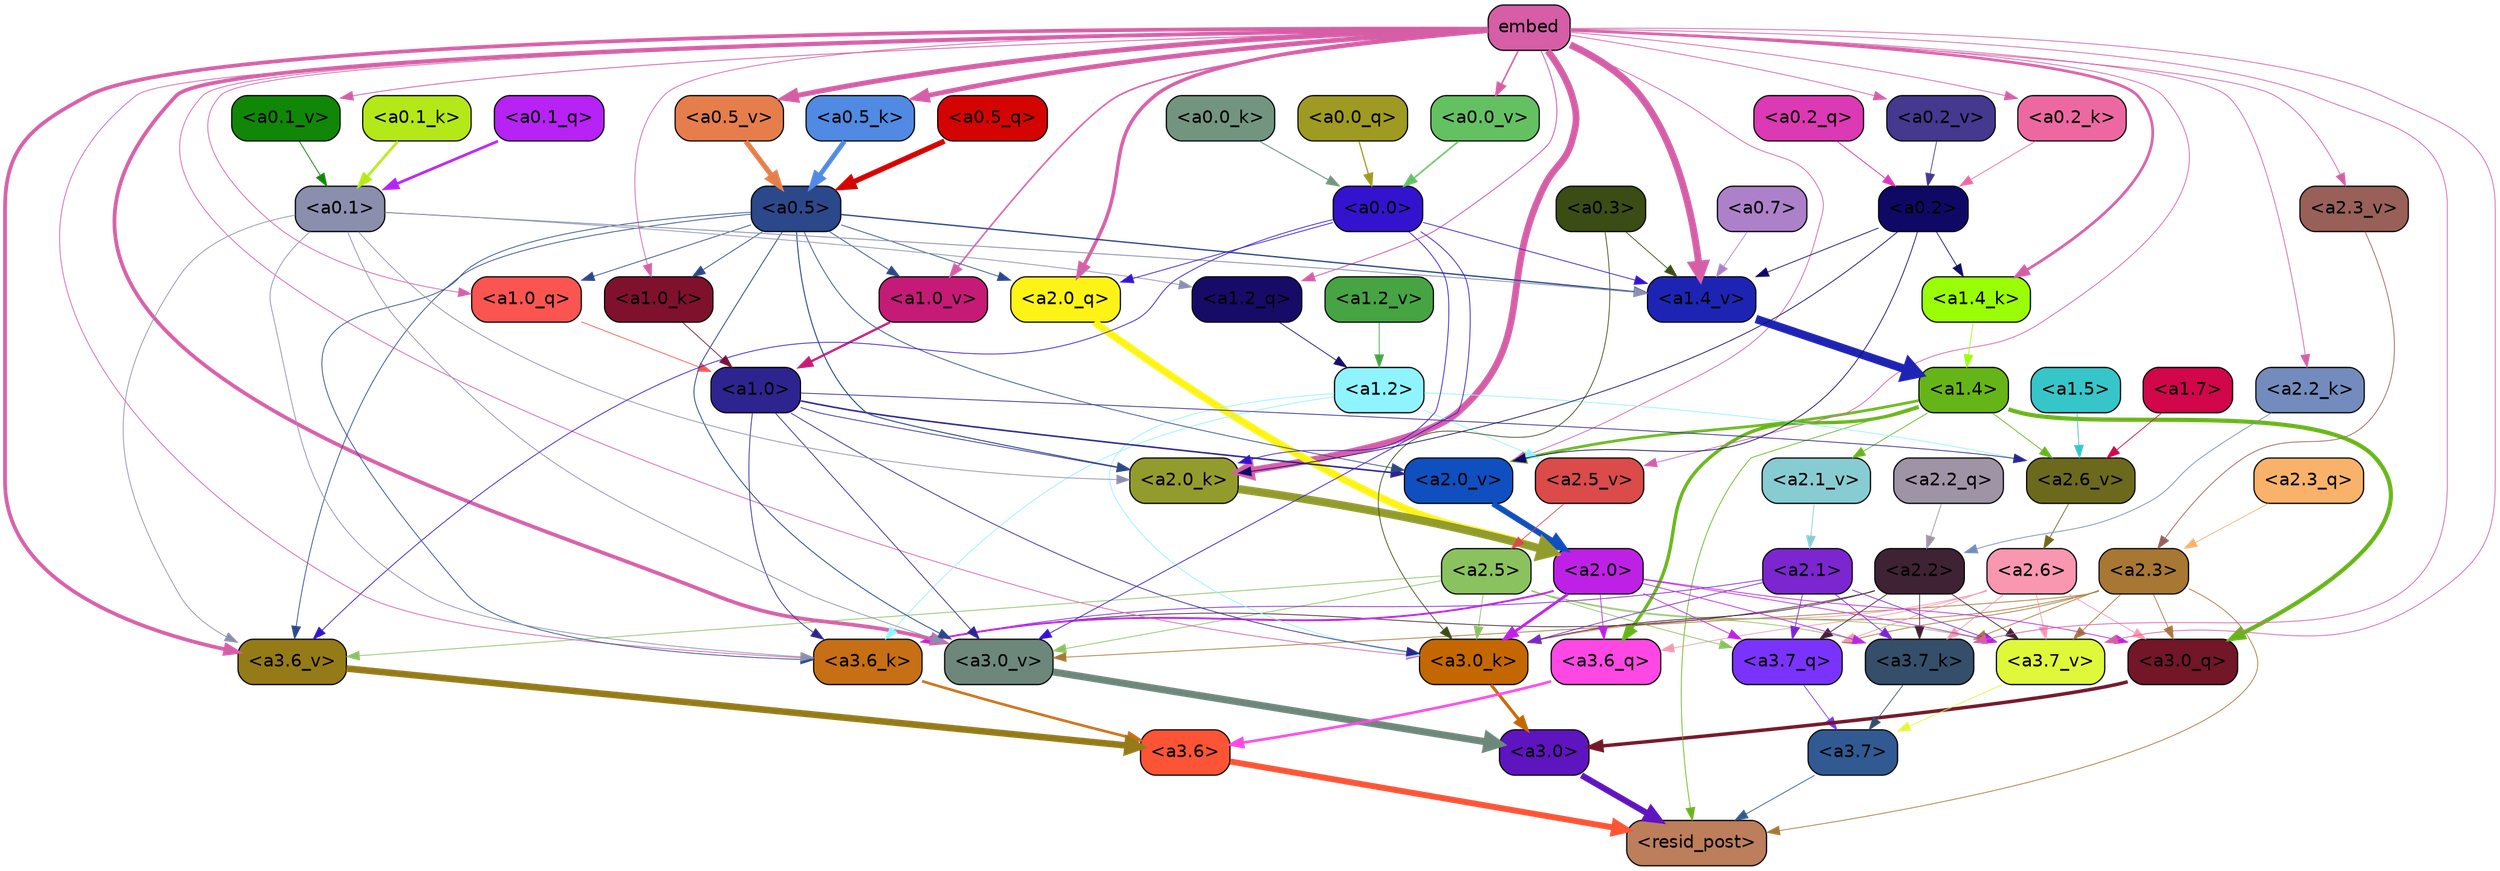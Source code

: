 strict digraph "" {
	graph [bgcolor=transparent,
		layout=dot,
		overlap=false,
		splines=true
	];
	"<a3.7>"	[color=black,
		fillcolor="#315a93",
		fontname=Helvetica,
		shape=box,
		style="filled, rounded"];
	"<resid_post>"	[color=black,
		fillcolor="#bc7e5b",
		fontname=Helvetica,
		shape=box,
		style="filled, rounded"];
	"<a3.7>" -> "<resid_post>"	[color="#315a93",
		penwidth=0.6];
	"<a3.6>"	[color=black,
		fillcolor="#fd5435",
		fontname=Helvetica,
		shape=box,
		style="filled, rounded"];
	"<a3.6>" -> "<resid_post>"	[color="#fd5435",
		penwidth=4.751612067222595];
	"<a3.0>"	[color=black,
		fillcolor="#5e14be",
		fontname=Helvetica,
		shape=box,
		style="filled, rounded"];
	"<a3.0>" -> "<resid_post>"	[color="#5e14be",
		penwidth=4.884142994880676];
	"<a2.3>"	[color=black,
		fillcolor="#a77733",
		fontname=Helvetica,
		shape=box,
		style="filled, rounded"];
	"<a2.3>" -> "<resid_post>"	[color="#a77733",
		penwidth=0.6];
	"<a3.7_q>"	[color=black,
		fillcolor="#7a33fc",
		fontname=Helvetica,
		shape=box,
		style="filled, rounded"];
	"<a2.3>" -> "<a3.7_q>"	[color="#a77733",
		penwidth=0.6];
	"<a3.0_q>"	[color=black,
		fillcolor="#721628",
		fontname=Helvetica,
		shape=box,
		style="filled, rounded"];
	"<a2.3>" -> "<a3.0_q>"	[color="#a77733",
		penwidth=0.6];
	"<a3.7_k>"	[color=black,
		fillcolor="#354e6a",
		fontname=Helvetica,
		shape=box,
		style="filled, rounded"];
	"<a2.3>" -> "<a3.7_k>"	[color="#a77733",
		penwidth=0.6];
	"<a3.0_k>"	[color=black,
		fillcolor="#c46700",
		fontname=Helvetica,
		shape=box,
		style="filled, rounded"];
	"<a2.3>" -> "<a3.0_k>"	[color="#a77733",
		penwidth=0.6];
	"<a3.7_v>"	[color=black,
		fillcolor="#dff839",
		fontname=Helvetica,
		shape=box,
		style="filled, rounded"];
	"<a2.3>" -> "<a3.7_v>"	[color="#a77733",
		penwidth=0.6];
	"<a3.0_v>"	[color=black,
		fillcolor="#6d887b",
		fontname=Helvetica,
		shape=box,
		style="filled, rounded"];
	"<a2.3>" -> "<a3.0_v>"	[color="#a77733",
		penwidth=0.6];
	"<a1.4>"	[color=black,
		fillcolor="#66b518",
		fontname=Helvetica,
		shape=box,
		style="filled, rounded"];
	"<a1.4>" -> "<resid_post>"	[color="#66b518",
		penwidth=0.6];
	"<a3.6_q>"	[color=black,
		fillcolor="#fe47e3",
		fontname=Helvetica,
		shape=box,
		style="filled, rounded"];
	"<a1.4>" -> "<a3.6_q>"	[color="#66b518",
		penwidth=2.6469622254371643];
	"<a1.4>" -> "<a3.0_q>"	[color="#66b518",
		penwidth=3.3040847778320312];
	"<a2.6_v>"	[color=black,
		fillcolor="#6c691d",
		fontname=Helvetica,
		shape=box,
		style="filled, rounded"];
	"<a1.4>" -> "<a2.6_v>"	[color="#66b518",
		penwidth=0.6];
	"<a2.1_v>"	[color=black,
		fillcolor="#88ccd3",
		fontname=Helvetica,
		shape=box,
		style="filled, rounded"];
	"<a1.4>" -> "<a2.1_v>"	[color="#66b518",
		penwidth=0.6];
	"<a2.0_v>"	[color=black,
		fillcolor="#0f4fbf",
		fontname=Helvetica,
		shape=box,
		style="filled, rounded"];
	"<a1.4>" -> "<a2.0_v>"	[color="#66b518",
		penwidth=2.1286070346832275];
	"<a3.7_q>" -> "<a3.7>"	[color="#7a33fc",
		penwidth=0.6];
	"<a3.6_q>" -> "<a3.6>"	[color="#fe47e3",
		penwidth=2.091020345687866];
	"<a3.0_q>" -> "<a3.0>"	[color="#721628",
		penwidth=2.7421876192092896];
	"<a3.7_k>" -> "<a3.7>"	[color="#354e6a",
		penwidth=0.6];
	"<a3.6_k>"	[color=black,
		fillcolor="#c66f15",
		fontname=Helvetica,
		shape=box,
		style="filled, rounded"];
	"<a3.6_k>" -> "<a3.6>"	[color="#c66f15",
		penwidth=2.048597991466522];
	"<a3.0_k>" -> "<a3.0>"	[color="#c46700",
		penwidth=2.476402521133423];
	"<a3.7_v>" -> "<a3.7>"	[color="#dff839",
		penwidth=0.6];
	"<a3.6_v>"	[color=black,
		fillcolor="#957a18",
		fontname=Helvetica,
		shape=box,
		style="filled, rounded"];
	"<a3.6_v>" -> "<a3.6>"	[color="#957a18",
		penwidth=5.2550448179244995];
	"<a3.0_v>" -> "<a3.0>"	[color="#6d887b",
		penwidth=5.652270674705505];
	"<a2.6>"	[color=black,
		fillcolor="#f997b0",
		fontname=Helvetica,
		shape=box,
		style="filled, rounded"];
	"<a2.6>" -> "<a3.7_q>"	[color="#f997b0",
		penwidth=0.6];
	"<a2.6>" -> "<a3.6_q>"	[color="#f997b0",
		penwidth=0.6];
	"<a2.6>" -> "<a3.0_q>"	[color="#f997b0",
		penwidth=0.6];
	"<a2.6>" -> "<a3.7_k>"	[color="#f997b0",
		penwidth=0.6];
	"<a2.6>" -> "<a3.0_k>"	[color="#f997b0",
		penwidth=0.6];
	"<a2.6>" -> "<a3.7_v>"	[color="#f997b0",
		penwidth=0.6];
	"<a2.5>"	[color=black,
		fillcolor="#8ac25f",
		fontname=Helvetica,
		shape=box,
		style="filled, rounded"];
	"<a2.5>" -> "<a3.7_q>"	[color="#8ac25f",
		penwidth=0.6];
	"<a2.5>" -> "<a3.7_k>"	[color="#8ac25f",
		penwidth=0.6];
	"<a2.5>" -> "<a3.0_k>"	[color="#8ac25f",
		penwidth=0.6];
	"<a2.5>" -> "<a3.7_v>"	[color="#8ac25f",
		penwidth=0.6];
	"<a2.5>" -> "<a3.6_v>"	[color="#8ac25f",
		penwidth=0.6];
	"<a2.5>" -> "<a3.0_v>"	[color="#8ac25f",
		penwidth=0.6];
	"<a2.2>"	[color=black,
		fillcolor="#3f2233",
		fontname=Helvetica,
		shape=box,
		style="filled, rounded"];
	"<a2.2>" -> "<a3.7_q>"	[color="#3f2233",
		penwidth=0.6];
	"<a2.2>" -> "<a3.7_k>"	[color="#3f2233",
		penwidth=0.6];
	"<a2.2>" -> "<a3.6_k>"	[color="#3f2233",
		penwidth=0.6];
	"<a2.2>" -> "<a3.0_k>"	[color="#3f2233",
		penwidth=0.6];
	"<a2.2>" -> "<a3.7_v>"	[color="#3f2233",
		penwidth=0.6];
	"<a2.1>"	[color=black,
		fillcolor="#7b26d0",
		fontname=Helvetica,
		shape=box,
		style="filled, rounded"];
	"<a2.1>" -> "<a3.7_q>"	[color="#7b26d0",
		penwidth=0.6];
	"<a2.1>" -> "<a3.7_k>"	[color="#7b26d0",
		penwidth=0.6];
	"<a2.1>" -> "<a3.6_k>"	[color="#7b26d0",
		penwidth=0.6];
	"<a2.1>" -> "<a3.0_k>"	[color="#7b26d0",
		penwidth=0.6];
	"<a2.1>" -> "<a3.7_v>"	[color="#7b26d0",
		penwidth=0.6];
	"<a2.0>"	[color=black,
		fillcolor="#be21e5",
		fontname=Helvetica,
		shape=box,
		style="filled, rounded"];
	"<a2.0>" -> "<a3.7_q>"	[color="#be21e5",
		penwidth=0.6];
	"<a2.0>" -> "<a3.6_q>"	[color="#be21e5",
		penwidth=0.6];
	"<a2.0>" -> "<a3.0_q>"	[color="#be21e5",
		penwidth=0.6];
	"<a2.0>" -> "<a3.7_k>"	[color="#be21e5",
		penwidth=0.6];
	"<a2.0>" -> "<a3.6_k>"	[color="#be21e5",
		penwidth=1.4757367372512817];
	"<a2.0>" -> "<a3.0_k>"	[color="#be21e5",
		penwidth=2.2137351036071777];
	"<a2.0>" -> "<a3.7_v>"	[color="#be21e5",
		penwidth=0.6];
	embed	[color=black,
		fillcolor="#d55ea7",
		fontname=Helvetica,
		shape=box,
		style="filled, rounded"];
	embed -> "<a3.7_k>"	[color="#d55ea7",
		penwidth=0.6];
	embed -> "<a3.6_k>"	[color="#d55ea7",
		penwidth=0.6];
	embed -> "<a3.0_k>"	[color="#d55ea7",
		penwidth=0.6];
	embed -> "<a3.7_v>"	[color="#d55ea7",
		penwidth=0.6];
	embed -> "<a3.6_v>"	[color="#d55ea7",
		penwidth=2.9582033157348633];
	embed -> "<a3.0_v>"	[color="#d55ea7",
		penwidth=2.972973108291626];
	"<a2.0_q>"	[color=black,
		fillcolor="#fdf317",
		fontname=Helvetica,
		shape=box,
		style="filled, rounded"];
	embed -> "<a2.0_q>"	[color="#d55ea7",
		penwidth=2.7699792869389057];
	"<a2.2_k>"	[color=black,
		fillcolor="#748bbd",
		fontname=Helvetica,
		shape=box,
		style="filled, rounded"];
	embed -> "<a2.2_k>"	[color="#d55ea7",
		penwidth=0.6];
	"<a2.0_k>"	[color=black,
		fillcolor="#929c2d",
		fontname=Helvetica,
		shape=box,
		style="filled, rounded"];
	embed -> "<a2.0_k>"	[color="#d55ea7",
		penwidth=5.362775564193726];
	"<a2.5_v>"	[color=black,
		fillcolor="#da4b4a",
		fontname=Helvetica,
		shape=box,
		style="filled, rounded"];
	embed -> "<a2.5_v>"	[color="#d55ea7",
		penwidth=0.6];
	"<a2.3_v>"	[color=black,
		fillcolor="#986058",
		fontname=Helvetica,
		shape=box,
		style="filled, rounded"];
	embed -> "<a2.3_v>"	[color="#d55ea7",
		penwidth=0.6];
	embed -> "<a2.0_v>"	[color="#d55ea7",
		penwidth=0.6];
	"<a1.2_q>"	[color=black,
		fillcolor="#160b66",
		fontname=Helvetica,
		shape=box,
		style="filled, rounded"];
	embed -> "<a1.2_q>"	[color="#d55ea7",
		penwidth=0.7193574905395508];
	"<a1.0_q>"	[color=black,
		fillcolor="#fb5551",
		fontname=Helvetica,
		shape=box,
		style="filled, rounded"];
	embed -> "<a1.0_q>"	[color="#d55ea7",
		penwidth=0.6];
	"<a1.4_k>"	[color=black,
		fillcolor="#9afe06",
		fontname=Helvetica,
		shape=box,
		style="filled, rounded"];
	embed -> "<a1.4_k>"	[color="#d55ea7",
		penwidth=2.147887945175171];
	"<a1.0_k>"	[color=black,
		fillcolor="#7f112d",
		fontname=Helvetica,
		shape=box,
		style="filled, rounded"];
	embed -> "<a1.0_k>"	[color="#d55ea7",
		penwidth=0.6];
	"<a1.4_v>"	[color=black,
		fillcolor="#1d24b3",
		fontname=Helvetica,
		shape=box,
		style="filled, rounded"];
	embed -> "<a1.4_v>"	[color="#d55ea7",
		penwidth=5.545122385025024];
	"<a1.0_v>"	[color=black,
		fillcolor="#c51b76",
		fontname=Helvetica,
		shape=box,
		style="filled, rounded"];
	embed -> "<a1.0_v>"	[color="#d55ea7",
		penwidth=1.26444411277771];
	"<a0.5_k>"	[color=black,
		fillcolor="#508ae2",
		fontname=Helvetica,
		shape=box,
		style="filled, rounded"];
	embed -> "<a0.5_k>"	[color="#d55ea7",
		penwidth=3.7556475400924683];
	"<a0.2_k>"	[color=black,
		fillcolor="#ed68a1",
		fontname=Helvetica,
		shape=box,
		style="filled, rounded"];
	embed -> "<a0.2_k>"	[color="#d55ea7",
		penwidth=0.6];
	"<a0.5_v>"	[color=black,
		fillcolor="#e67e4c",
		fontname=Helvetica,
		shape=box,
		style="filled, rounded"];
	embed -> "<a0.5_v>"	[color="#d55ea7",
		penwidth=3.991437017917633];
	"<a0.2_v>"	[color=black,
		fillcolor="#44388f",
		fontname=Helvetica,
		shape=box,
		style="filled, rounded"];
	embed -> "<a0.2_v>"	[color="#d55ea7",
		penwidth=0.6];
	"<a0.1_v>"	[color=black,
		fillcolor="#108707",
		fontname=Helvetica,
		shape=box,
		style="filled, rounded"];
	embed -> "<a0.1_v>"	[color="#d55ea7",
		penwidth=0.6634087562561035];
	"<a0.0_v>"	[color=black,
		fillcolor="#64c161",
		fontname=Helvetica,
		shape=box,
		style="filled, rounded"];
	embed -> "<a0.0_v>"	[color="#d55ea7",
		penwidth=1.2436447143554688];
	"<a1.2>"	[color=black,
		fillcolor="#90f4fe",
		fontname=Helvetica,
		shape=box,
		style="filled, rounded"];
	"<a1.2>" -> "<a3.6_k>"	[color="#90f4fe",
		penwidth=0.6];
	"<a1.2>" -> "<a3.0_k>"	[color="#90f4fe",
		penwidth=0.6];
	"<a1.2>" -> "<a2.6_v>"	[color="#90f4fe",
		penwidth=0.6];
	"<a1.2>" -> "<a2.5_v>"	[color="#90f4fe",
		penwidth=0.6];
	"<a1.0>"	[color=black,
		fillcolor="#2d248f",
		fontname=Helvetica,
		shape=box,
		style="filled, rounded"];
	"<a1.0>" -> "<a3.6_k>"	[color="#2d248f",
		penwidth=0.6];
	"<a1.0>" -> "<a3.0_k>"	[color="#2d248f",
		penwidth=0.6];
	"<a1.0>" -> "<a3.0_v>"	[color="#2d248f",
		penwidth=0.6];
	"<a1.0>" -> "<a2.0_k>"	[color="#2d248f",
		penwidth=0.6];
	"<a1.0>" -> "<a2.6_v>"	[color="#2d248f",
		penwidth=0.6];
	"<a1.0>" -> "<a2.0_v>"	[color="#2d248f",
		penwidth=1.2240618467330933];
	"<a0.5>"	[color=black,
		fillcolor="#2b488a",
		fontname=Helvetica,
		shape=box,
		style="filled, rounded"];
	"<a0.5>" -> "<a3.6_k>"	[color="#2b488a",
		penwidth=0.6];
	"<a0.5>" -> "<a3.6_v>"	[color="#2b488a",
		penwidth=0.6];
	"<a0.5>" -> "<a3.0_v>"	[color="#2b488a",
		penwidth=0.6790935099124908];
	"<a0.5>" -> "<a2.0_q>"	[color="#2b488a",
		penwidth=0.6];
	"<a0.5>" -> "<a2.0_k>"	[color="#2b488a",
		penwidth=0.7897988557815552];
	"<a0.5>" -> "<a2.0_v>"	[color="#2b488a",
		penwidth=0.6];
	"<a0.5>" -> "<a1.0_q>"	[color="#2b488a",
		penwidth=0.6];
	"<a0.5>" -> "<a1.0_k>"	[color="#2b488a",
		penwidth=0.6];
	"<a0.5>" -> "<a1.4_v>"	[color="#2b488a",
		penwidth=1.0479987859725952];
	"<a0.5>" -> "<a1.0_v>"	[color="#2b488a",
		penwidth=0.6];
	"<a0.1>"	[color=black,
		fillcolor="#8a8fae",
		fontname=Helvetica,
		shape=box,
		style="filled, rounded"];
	"<a0.1>" -> "<a3.6_k>"	[color="#8a8fae",
		penwidth=0.6];
	"<a0.1>" -> "<a3.6_v>"	[color="#8a8fae",
		penwidth=0.6];
	"<a0.1>" -> "<a3.0_v>"	[color="#8a8fae",
		penwidth=0.6];
	"<a0.1>" -> "<a2.0_k>"	[color="#8a8fae",
		penwidth=0.6];
	"<a0.1>" -> "<a1.2_q>"	[color="#8a8fae",
		penwidth=0.6];
	"<a0.1>" -> "<a1.4_v>"	[color="#8a8fae",
		penwidth=0.7031502723693848];
	"<a0.3>"	[color=black,
		fillcolor="#3b4d14",
		fontname=Helvetica,
		shape=box,
		style="filled, rounded"];
	"<a0.3>" -> "<a3.0_k>"	[color="#3b4d14",
		penwidth=0.6];
	"<a0.3>" -> "<a1.4_v>"	[color="#3b4d14",
		penwidth=0.6];
	"<a0.0>"	[color=black,
		fillcolor="#3413ce",
		fontname=Helvetica,
		shape=box,
		style="filled, rounded"];
	"<a0.0>" -> "<a3.6_v>"	[color="#3413ce",
		penwidth=0.6];
	"<a0.0>" -> "<a3.0_v>"	[color="#3413ce",
		penwidth=0.6];
	"<a0.0>" -> "<a2.0_q>"	[color="#3413ce",
		penwidth=0.6];
	"<a0.0>" -> "<a2.0_k>"	[color="#3413ce",
		penwidth=0.6];
	"<a0.0>" -> "<a1.4_v>"	[color="#3413ce",
		penwidth=0.6];
	"<a2.3_q>"	[color=black,
		fillcolor="#f9b269",
		fontname=Helvetica,
		shape=box,
		style="filled, rounded"];
	"<a2.3_q>" -> "<a2.3>"	[color="#f9b269",
		penwidth=0.6];
	"<a2.2_q>"	[color=black,
		fillcolor="#9f93a6",
		fontname=Helvetica,
		shape=box,
		style="filled, rounded"];
	"<a2.2_q>" -> "<a2.2>"	[color="#9f93a6",
		penwidth=0.6];
	"<a2.0_q>" -> "<a2.0>"	[color="#fdf317",
		penwidth=5.819834470748901];
	"<a2.2_k>" -> "<a2.2>"	[color="#748bbd",
		penwidth=0.6];
	"<a2.0_k>" -> "<a2.0>"	[color="#929c2d",
		penwidth=6.470837593078613];
	"<a2.6_v>" -> "<a2.6>"	[color="#6c691d",
		penwidth=0.6];
	"<a2.5_v>" -> "<a2.5>"	[color="#da4b4a",
		penwidth=0.6];
	"<a2.3_v>" -> "<a2.3>"	[color="#986058",
		penwidth=0.6];
	"<a2.1_v>" -> "<a2.1>"	[color="#88ccd3",
		penwidth=0.6];
	"<a2.0_v>" -> "<a2.0>"	[color="#0f4fbf",
		penwidth=4.5950857400894165];
	"<a0.2>"	[color=black,
		fillcolor="#0f0965",
		fontname=Helvetica,
		shape=box,
		style="filled, rounded"];
	"<a0.2>" -> "<a2.0_k>"	[color="#0f0965",
		penwidth=0.6];
	"<a0.2>" -> "<a2.0_v>"	[color="#0f0965",
		penwidth=0.6];
	"<a0.2>" -> "<a1.4_k>"	[color="#0f0965",
		penwidth=0.6];
	"<a0.2>" -> "<a1.4_v>"	[color="#0f0965",
		penwidth=0.6];
	"<a1.7>"	[color=black,
		fillcolor="#d1064b",
		fontname=Helvetica,
		shape=box,
		style="filled, rounded"];
	"<a1.7>" -> "<a2.6_v>"	[color="#d1064b",
		penwidth=0.6];
	"<a1.5>"	[color=black,
		fillcolor="#36c6c9",
		fontname=Helvetica,
		shape=box,
		style="filled, rounded"];
	"<a1.5>" -> "<a2.6_v>"	[color="#36c6c9",
		penwidth=0.6];
	"<a1.2_q>" -> "<a1.2>"	[color="#160b66",
		penwidth=0.6];
	"<a1.0_q>" -> "<a1.0>"	[color="#fb5551",
		penwidth=0.6];
	"<a1.4_k>" -> "<a1.4>"	[color="#9afe06",
		penwidth=0.6];
	"<a1.0_k>" -> "<a1.0>"	[color="#7f112d",
		penwidth=0.6];
	"<a1.4_v>" -> "<a1.4>"	[color="#1d24b3",
		penwidth=6.635385513305664];
	"<a1.2_v>"	[color=black,
		fillcolor="#46a443",
		fontname=Helvetica,
		shape=box,
		style="filled, rounded"];
	"<a1.2_v>" -> "<a1.2>"	[color="#46a443",
		penwidth=0.6];
	"<a1.0_v>" -> "<a1.0>"	[color="#c51b76",
		penwidth=1.807669460773468];
	"<a0.7>"	[color=black,
		fillcolor="#ad81c9",
		fontname=Helvetica,
		shape=box,
		style="filled, rounded"];
	"<a0.7>" -> "<a1.4_v>"	[color="#ad81c9",
		penwidth=0.6];
	"<a0.5_q>"	[color=black,
		fillcolor="#d40402",
		fontname=Helvetica,
		shape=box,
		style="filled, rounded"];
	"<a0.5_q>" -> "<a0.5>"	[color="#d40402",
		penwidth=4.201210081577301];
	"<a0.2_q>"	[color=black,
		fillcolor="#dc39b4",
		fontname=Helvetica,
		shape=box,
		style="filled, rounded"];
	"<a0.2_q>" -> "<a0.2>"	[color="#dc39b4",
		penwidth=0.6669397354125977];
	"<a0.1_q>"	[color=black,
		fillcolor="#b722f5",
		fontname=Helvetica,
		shape=box,
		style="filled, rounded"];
	"<a0.1_q>" -> "<a0.1>"	[color="#b722f5",
		penwidth=2.1428754329681396];
	"<a0.0_q>"	[color=black,
		fillcolor="#9f9a21",
		fontname=Helvetica,
		shape=box,
		style="filled, rounded"];
	"<a0.0_q>" -> "<a0.0>"	[color="#9f9a21",
		penwidth=0.9431536197662354];
	"<a0.5_k>" -> "<a0.5>"	[color="#508ae2",
		penwidth=3.780391812324524];
	"<a0.2_k>" -> "<a0.2>"	[color="#ed68a1",
		penwidth=0.6];
	"<a0.1_k>"	[color=black,
		fillcolor="#b4e818",
		fontname=Helvetica,
		shape=box,
		style="filled, rounded"];
	"<a0.1_k>" -> "<a0.1>"	[color="#b4e818",
		penwidth=2.0809476375579834];
	"<a0.0_k>"	[color=black,
		fillcolor="#739580",
		fontname=Helvetica,
		shape=box,
		style="filled, rounded"];
	"<a0.0_k>" -> "<a0.0>"	[color="#739580",
		penwidth=0.8123311996459961];
	"<a0.5_v>" -> "<a0.5>"	[color="#e67e4c",
		penwidth=4.0294036865234375];
	"<a0.2_v>" -> "<a0.2>"	[color="#44388f",
		penwidth=0.6];
	"<a0.1_v>" -> "<a0.1>"	[color="#108707",
		penwidth=0.6631441116333008];
	"<a0.0_v>" -> "<a0.0>"	[color="#64c161",
		penwidth=1.2803640365600586];
}
